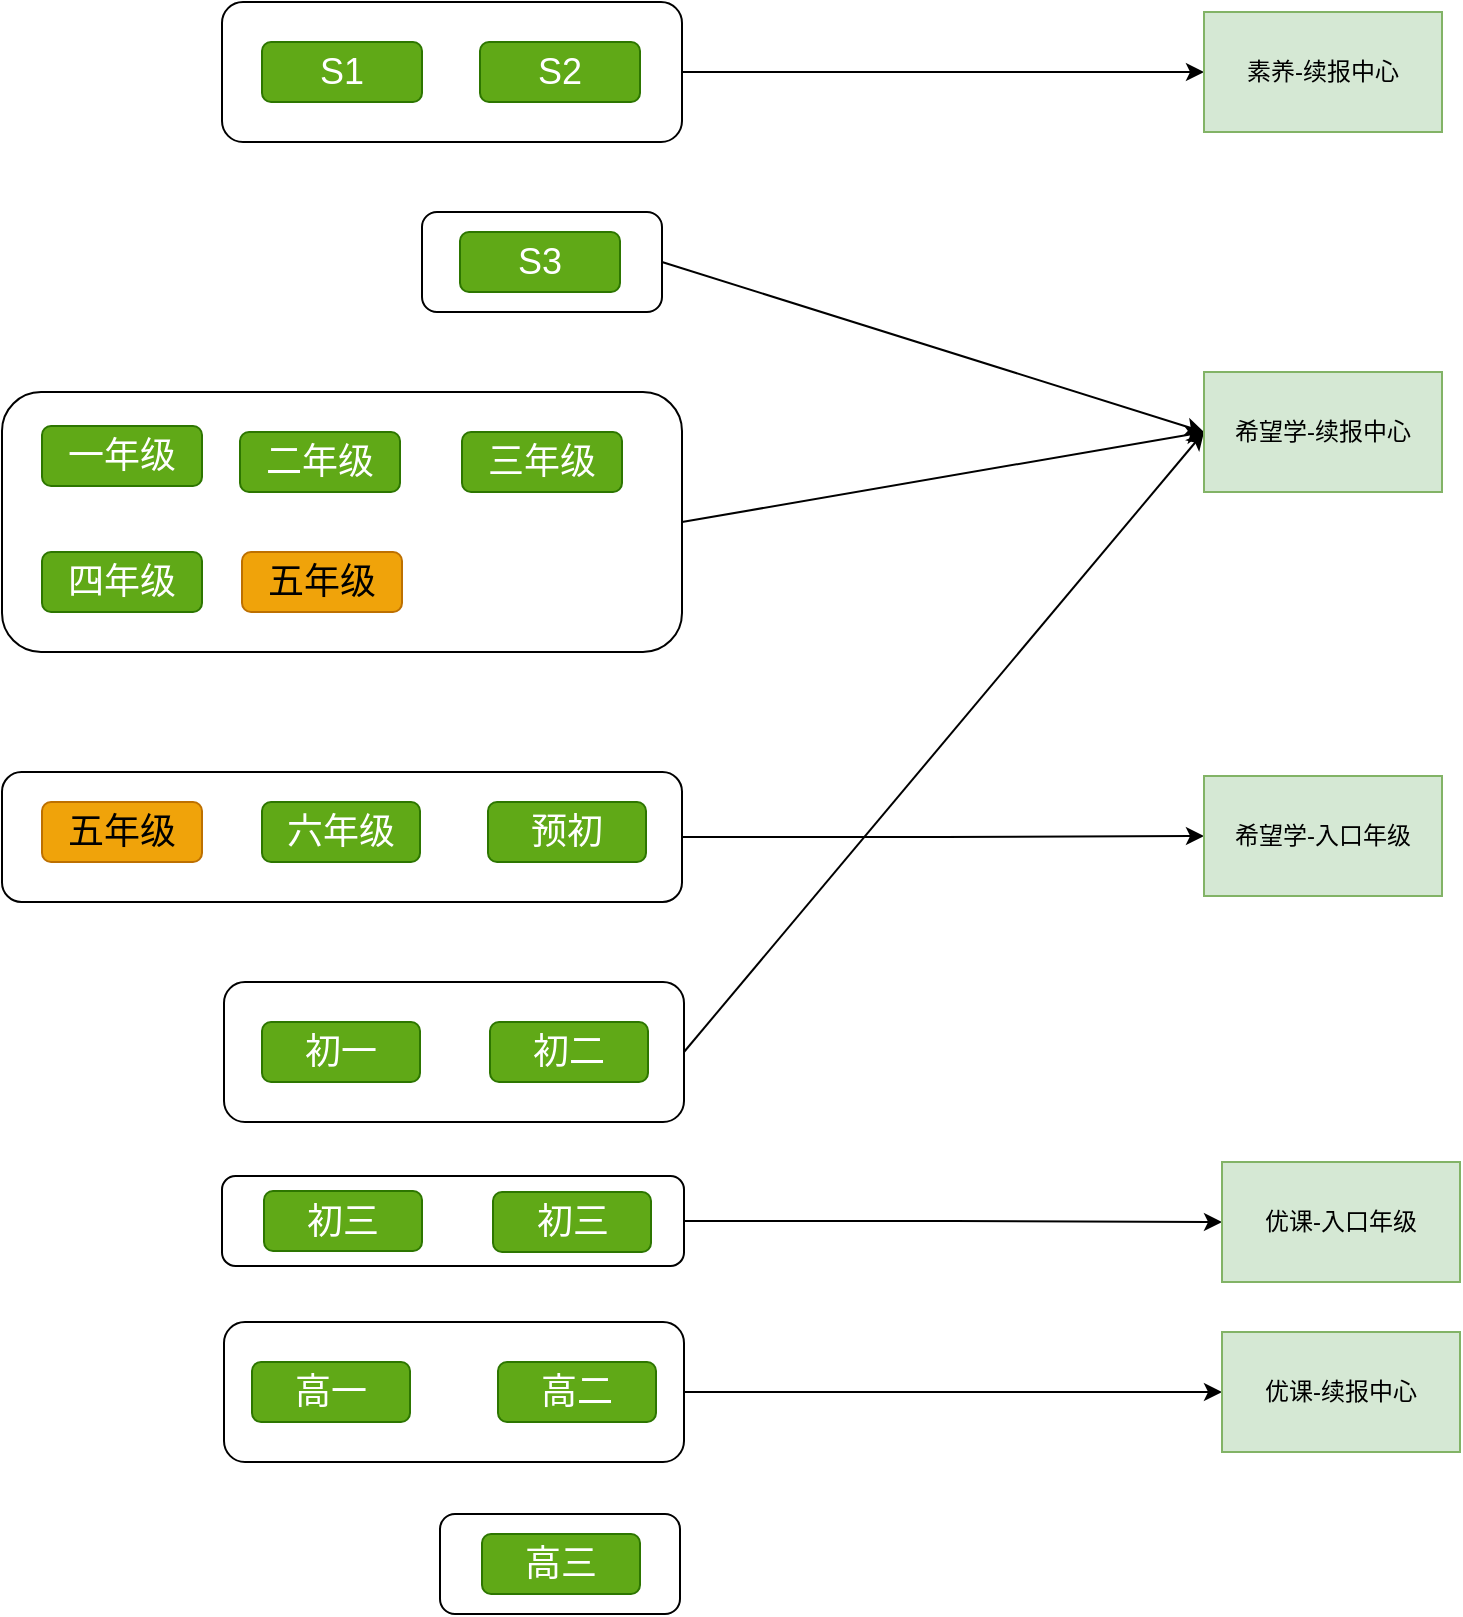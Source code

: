 <mxfile version="26.2.13">
  <diagram name="第 1 页" id="wVfNhc_KFFdCu8hFlN2U">
    <mxGraphModel dx="989" dy="587" grid="1" gridSize="10" guides="1" tooltips="1" connect="1" arrows="1" fold="1" page="1" pageScale="1" pageWidth="4800" pageHeight="4800" math="0" shadow="0">
      <root>
        <mxCell id="0" />
        <mxCell id="1" parent="0" />
        <mxCell id="18vfQR5F3HWxHLzgiY15-1" value="" style="rounded=1;whiteSpace=wrap;html=1;" parent="1" vertex="1">
          <mxGeometry x="989" y="1486" width="120" height="50" as="geometry" />
        </mxCell>
        <mxCell id="18vfQR5F3HWxHLzgiY15-2" style="edgeStyle=orthogonalEdgeStyle;rounded=0;orthogonalLoop=1;jettySize=auto;html=1;exitX=1;exitY=0.5;exitDx=0;exitDy=0;" parent="1" source="18vfQR5F3HWxHLzgiY15-3" target="18vfQR5F3HWxHLzgiY15-19" edge="1">
          <mxGeometry relative="1" as="geometry" />
        </mxCell>
        <mxCell id="18vfQR5F3HWxHLzgiY15-3" value="" style="rounded=1;whiteSpace=wrap;html=1;" parent="1" vertex="1">
          <mxGeometry x="880" y="1317" width="231" height="45" as="geometry" />
        </mxCell>
        <mxCell id="18vfQR5F3HWxHLzgiY15-4" style="edgeStyle=orthogonalEdgeStyle;rounded=0;orthogonalLoop=1;jettySize=auto;html=1;exitX=1;exitY=0.5;exitDx=0;exitDy=0;" parent="1" source="18vfQR5F3HWxHLzgiY15-5" target="18vfQR5F3HWxHLzgiY15-17" edge="1">
          <mxGeometry relative="1" as="geometry" />
        </mxCell>
        <mxCell id="18vfQR5F3HWxHLzgiY15-5" value="" style="rounded=1;whiteSpace=wrap;html=1;" parent="1" vertex="1">
          <mxGeometry x="881" y="1390" width="230" height="70" as="geometry" />
        </mxCell>
        <mxCell id="18vfQR5F3HWxHLzgiY15-6" style="rounded=0;orthogonalLoop=1;jettySize=auto;html=1;exitX=1;exitY=0.5;exitDx=0;exitDy=0;entryX=0;entryY=0.5;entryDx=0;entryDy=0;" parent="1" source="18vfQR5F3HWxHLzgiY15-7" target="18vfQR5F3HWxHLzgiY15-16" edge="1">
          <mxGeometry relative="1" as="geometry" />
        </mxCell>
        <mxCell id="18vfQR5F3HWxHLzgiY15-7" value="" style="rounded=1;whiteSpace=wrap;html=1;" parent="1" vertex="1">
          <mxGeometry x="881" y="1220" width="230" height="70" as="geometry" />
        </mxCell>
        <mxCell id="18vfQR5F3HWxHLzgiY15-8" style="edgeStyle=orthogonalEdgeStyle;rounded=0;orthogonalLoop=1;jettySize=auto;html=1;exitX=1;exitY=0.5;exitDx=0;exitDy=0;entryX=0;entryY=0.5;entryDx=0;entryDy=0;" parent="1" source="18vfQR5F3HWxHLzgiY15-9" target="18vfQR5F3HWxHLzgiY15-18" edge="1">
          <mxGeometry relative="1" as="geometry" />
        </mxCell>
        <mxCell id="18vfQR5F3HWxHLzgiY15-9" value="" style="rounded=1;whiteSpace=wrap;html=1;" parent="1" vertex="1">
          <mxGeometry x="770" y="1115" width="340" height="65" as="geometry" />
        </mxCell>
        <mxCell id="18vfQR5F3HWxHLzgiY15-10" style="rounded=0;orthogonalLoop=1;jettySize=auto;html=1;exitX=1;exitY=0.5;exitDx=0;exitDy=0;entryX=0;entryY=0.5;entryDx=0;entryDy=0;" parent="1" source="18vfQR5F3HWxHLzgiY15-11" target="18vfQR5F3HWxHLzgiY15-16" edge="1">
          <mxGeometry relative="1" as="geometry" />
        </mxCell>
        <mxCell id="18vfQR5F3HWxHLzgiY15-11" value="" style="rounded=1;whiteSpace=wrap;html=1;" parent="1" vertex="1">
          <mxGeometry x="980" y="835" width="120" height="50" as="geometry" />
        </mxCell>
        <mxCell id="18vfQR5F3HWxHLzgiY15-12" style="rounded=0;orthogonalLoop=1;jettySize=auto;html=1;exitX=1;exitY=0.5;exitDx=0;exitDy=0;entryX=0;entryY=0.5;entryDx=0;entryDy=0;" parent="1" source="18vfQR5F3HWxHLzgiY15-13" target="18vfQR5F3HWxHLzgiY15-16" edge="1">
          <mxGeometry relative="1" as="geometry" />
        </mxCell>
        <mxCell id="18vfQR5F3HWxHLzgiY15-13" value="" style="rounded=1;whiteSpace=wrap;html=1;" parent="1" vertex="1">
          <mxGeometry x="770" y="925" width="340" height="130" as="geometry" />
        </mxCell>
        <mxCell id="18vfQR5F3HWxHLzgiY15-14" style="edgeStyle=orthogonalEdgeStyle;rounded=0;orthogonalLoop=1;jettySize=auto;html=1;exitX=1;exitY=0.5;exitDx=0;exitDy=0;" parent="1" source="18vfQR5F3HWxHLzgiY15-15" target="18vfQR5F3HWxHLzgiY15-21" edge="1">
          <mxGeometry relative="1" as="geometry" />
        </mxCell>
        <mxCell id="18vfQR5F3HWxHLzgiY15-15" value="" style="rounded=1;whiteSpace=wrap;html=1;" parent="1" vertex="1">
          <mxGeometry x="880" y="730" width="230" height="70" as="geometry" />
        </mxCell>
        <mxCell id="18vfQR5F3HWxHLzgiY15-16" value="希望学-续报中心" style="rounded=0;whiteSpace=wrap;html=1;fillColor=#d5e8d4;strokeColor=#82b366;" parent="1" vertex="1">
          <mxGeometry x="1371" y="915" width="119" height="60" as="geometry" />
        </mxCell>
        <mxCell id="18vfQR5F3HWxHLzgiY15-17" value="优课-续报中心" style="rounded=0;whiteSpace=wrap;html=1;fillColor=#d5e8d4;strokeColor=#82b366;" parent="1" vertex="1">
          <mxGeometry x="1380" y="1395" width="119" height="60" as="geometry" />
        </mxCell>
        <mxCell id="18vfQR5F3HWxHLzgiY15-18" value="希望学-入口年级" style="rounded=0;whiteSpace=wrap;html=1;fillColor=#d5e8d4;strokeColor=#82b366;" parent="1" vertex="1">
          <mxGeometry x="1371" y="1117" width="119" height="60" as="geometry" />
        </mxCell>
        <mxCell id="18vfQR5F3HWxHLzgiY15-19" value="优课-入口年级" style="rounded=0;whiteSpace=wrap;html=1;fillColor=#d5e8d4;strokeColor=#82b366;" parent="1" vertex="1">
          <mxGeometry x="1380" y="1310" width="119" height="60" as="geometry" />
        </mxCell>
        <mxCell id="18vfQR5F3HWxHLzgiY15-20" style="edgeStyle=orthogonalEdgeStyle;rounded=0;orthogonalLoop=1;jettySize=auto;html=1;exitX=0.5;exitY=1;exitDx=0;exitDy=0;" parent="1" source="18vfQR5F3HWxHLzgiY15-19" target="18vfQR5F3HWxHLzgiY15-19" edge="1">
          <mxGeometry relative="1" as="geometry" />
        </mxCell>
        <mxCell id="18vfQR5F3HWxHLzgiY15-21" value="素养-续报中心" style="rounded=0;whiteSpace=wrap;html=1;fillColor=#d5e8d4;strokeColor=#82b366;" parent="1" vertex="1">
          <mxGeometry x="1371" y="735" width="119" height="60" as="geometry" />
        </mxCell>
        <mxCell id="18vfQR5F3HWxHLzgiY15-22" value="&lt;font style=&quot;font-size: 18px;&quot;&gt;S1&lt;/font&gt;" style="rounded=1;whiteSpace=wrap;html=1;fillColor=#60a917;fontColor=#ffffff;strokeColor=#2D7600;" parent="1" vertex="1">
          <mxGeometry x="900" y="750" width="80" height="30" as="geometry" />
        </mxCell>
        <mxCell id="18vfQR5F3HWxHLzgiY15-23" value="&lt;font style=&quot;font-size: 18px;&quot;&gt;S2&lt;/font&gt;" style="rounded=1;whiteSpace=wrap;html=1;fillColor=#60a917;fontColor=#ffffff;strokeColor=#2D7600;" parent="1" vertex="1">
          <mxGeometry x="1009" y="750" width="80" height="30" as="geometry" />
        </mxCell>
        <mxCell id="18vfQR5F3HWxHLzgiY15-24" value="&lt;font style=&quot;font-size: 18px;&quot;&gt;S3&lt;/font&gt;" style="rounded=1;whiteSpace=wrap;html=1;fillColor=#60a917;fontColor=#ffffff;strokeColor=#2D7600;" parent="1" vertex="1">
          <mxGeometry x="999" y="845" width="80" height="30" as="geometry" />
        </mxCell>
        <mxCell id="18vfQR5F3HWxHLzgiY15-25" value="&lt;span style=&quot;font-size: 18px;&quot;&gt;一年级&lt;/span&gt;" style="rounded=1;whiteSpace=wrap;html=1;fillColor=#60a917;fontColor=#ffffff;strokeColor=#2D7600;" parent="1" vertex="1">
          <mxGeometry x="790" y="942" width="80" height="30" as="geometry" />
        </mxCell>
        <mxCell id="18vfQR5F3HWxHLzgiY15-26" value="&lt;span style=&quot;font-size: 18px;&quot;&gt;二年级&lt;/span&gt;" style="rounded=1;whiteSpace=wrap;html=1;fillColor=#60a917;fontColor=#ffffff;strokeColor=#2D7600;" parent="1" vertex="1">
          <mxGeometry x="889" y="945" width="80" height="30" as="geometry" />
        </mxCell>
        <mxCell id="18vfQR5F3HWxHLzgiY15-27" value="&lt;span style=&quot;font-size: 18px;&quot;&gt;三年级&lt;/span&gt;" style="rounded=1;whiteSpace=wrap;html=1;fillColor=#60a917;fontColor=#ffffff;strokeColor=#2D7600;" parent="1" vertex="1">
          <mxGeometry x="1000" y="945" width="80" height="30" as="geometry" />
        </mxCell>
        <mxCell id="18vfQR5F3HWxHLzgiY15-28" value="&lt;span style=&quot;font-size: 18px;&quot;&gt;四年级&lt;/span&gt;" style="rounded=1;whiteSpace=wrap;html=1;fillColor=#60a917;fontColor=#ffffff;strokeColor=#2D7600;" parent="1" vertex="1">
          <mxGeometry x="790" y="1005" width="80" height="30" as="geometry" />
        </mxCell>
        <mxCell id="18vfQR5F3HWxHLzgiY15-29" value="&lt;span style=&quot;font-size: 18px;&quot;&gt;五年级&lt;/span&gt;" style="rounded=1;whiteSpace=wrap;html=1;fillColor=#f0a30a;fontColor=#000000;strokeColor=#BD7000;" parent="1" vertex="1">
          <mxGeometry x="890" y="1005" width="80" height="30" as="geometry" />
        </mxCell>
        <mxCell id="18vfQR5F3HWxHLzgiY15-30" value="&lt;span style=&quot;font-size: 18px;&quot;&gt;六年级&lt;/span&gt;" style="rounded=1;whiteSpace=wrap;html=1;fillColor=#60a917;fontColor=#ffffff;strokeColor=#2D7600;" parent="1" vertex="1">
          <mxGeometry x="900" y="1130" width="79" height="30" as="geometry" />
        </mxCell>
        <mxCell id="18vfQR5F3HWxHLzgiY15-31" value="&lt;span style=&quot;font-size: 18px;&quot;&gt;预初&lt;/span&gt;" style="rounded=1;whiteSpace=wrap;html=1;fillColor=#60a917;fontColor=#ffffff;strokeColor=#2D7600;" parent="1" vertex="1">
          <mxGeometry x="1013" y="1130" width="79" height="30" as="geometry" />
        </mxCell>
        <mxCell id="18vfQR5F3HWxHLzgiY15-32" value="&lt;span style=&quot;font-size: 18px;&quot;&gt;初一&lt;/span&gt;" style="rounded=1;whiteSpace=wrap;html=1;fillColor=#60a917;fontColor=#ffffff;strokeColor=#2D7600;" parent="1" vertex="1">
          <mxGeometry x="900" y="1240" width="79" height="30" as="geometry" />
        </mxCell>
        <mxCell id="18vfQR5F3HWxHLzgiY15-33" style="edgeStyle=orthogonalEdgeStyle;rounded=0;orthogonalLoop=1;jettySize=auto;html=1;exitX=0.5;exitY=1;exitDx=0;exitDy=0;" parent="1" source="18vfQR5F3HWxHLzgiY15-32" target="18vfQR5F3HWxHLzgiY15-32" edge="1">
          <mxGeometry relative="1" as="geometry" />
        </mxCell>
        <mxCell id="18vfQR5F3HWxHLzgiY15-34" value="&lt;span style=&quot;font-size: 18px;&quot;&gt;初二&lt;/span&gt;" style="rounded=1;whiteSpace=wrap;html=1;fillColor=#60a917;fontColor=#ffffff;strokeColor=#2D7600;" parent="1" vertex="1">
          <mxGeometry x="1014" y="1240" width="79" height="30" as="geometry" />
        </mxCell>
        <mxCell id="18vfQR5F3HWxHLzgiY15-35" value="&lt;span style=&quot;font-size: 18px;&quot;&gt;初三&lt;/span&gt;" style="rounded=1;whiteSpace=wrap;html=1;fillColor=#60a917;fontColor=#ffffff;strokeColor=#2D7600;" parent="1" vertex="1">
          <mxGeometry x="1015.5" y="1325" width="79" height="30" as="geometry" />
        </mxCell>
        <mxCell id="18vfQR5F3HWxHLzgiY15-36" value="&lt;span style=&quot;font-size: 18px;&quot;&gt;高一&lt;/span&gt;" style="rounded=1;whiteSpace=wrap;html=1;fillColor=#60a917;fontColor=#ffffff;strokeColor=#2D7600;" parent="1" vertex="1">
          <mxGeometry x="895" y="1410" width="79" height="30" as="geometry" />
        </mxCell>
        <mxCell id="18vfQR5F3HWxHLzgiY15-37" value="&lt;span style=&quot;font-size: 18px;&quot;&gt;高二&lt;/span&gt;" style="rounded=1;whiteSpace=wrap;html=1;fillColor=#60a917;fontColor=#ffffff;strokeColor=#2D7600;" parent="1" vertex="1">
          <mxGeometry x="1018" y="1410" width="79" height="30" as="geometry" />
        </mxCell>
        <mxCell id="18vfQR5F3HWxHLzgiY15-38" value="&lt;span style=&quot;font-size: 18px;&quot;&gt;高三&lt;/span&gt;" style="rounded=1;whiteSpace=wrap;html=1;fillColor=#60a917;fontColor=#ffffff;strokeColor=#2D7600;" parent="1" vertex="1">
          <mxGeometry x="1010" y="1496" width="79" height="30" as="geometry" />
        </mxCell>
        <mxCell id="18vfQR5F3HWxHLzgiY15-39" value="&lt;span style=&quot;font-size: 18px;&quot;&gt;五年级&lt;/span&gt;" style="rounded=1;whiteSpace=wrap;html=1;fillColor=#f0a30a;fontColor=#000000;strokeColor=#BD7000;" parent="1" vertex="1">
          <mxGeometry x="790" y="1130" width="80" height="30" as="geometry" />
        </mxCell>
        <mxCell id="4yBZv8nZBLHElxnF87w4-1" value="&lt;span style=&quot;font-size: 18px;&quot;&gt;初三&lt;/span&gt;" style="rounded=1;whiteSpace=wrap;html=1;fillColor=#60a917;fontColor=#ffffff;strokeColor=#2D7600;" vertex="1" parent="1">
          <mxGeometry x="901" y="1324.5" width="79" height="30" as="geometry" />
        </mxCell>
      </root>
    </mxGraphModel>
  </diagram>
</mxfile>
